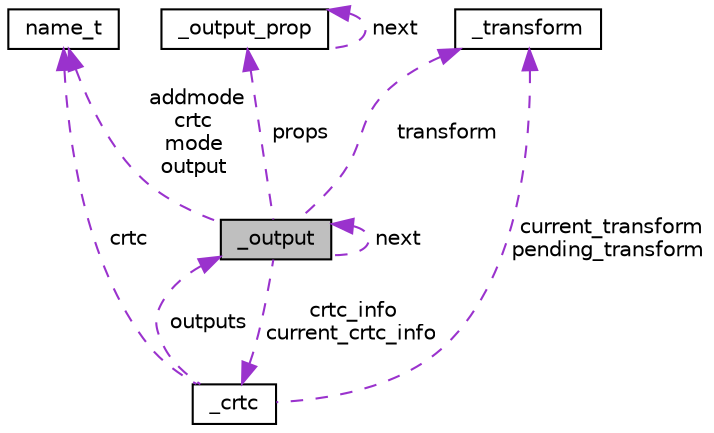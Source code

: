 digraph "_output"
{
 // LATEX_PDF_SIZE
  edge [fontname="Helvetica",fontsize="10",labelfontname="Helvetica",labelfontsize="10"];
  node [fontname="Helvetica",fontsize="10",shape=record];
  Node1 [label="_output",height=0.2,width=0.4,color="black", fillcolor="grey75", style="filled", fontcolor="black",tooltip=" "];
  Node2 -> Node1 [dir="back",color="darkorchid3",fontsize="10",style="dashed",label=" addmode\ncrtc\nmode\noutput" ,fontname="Helvetica"];
  Node2 [label="name_t",height=0.2,width=0.4,color="black", fillcolor="white", style="filled",URL="$structname__t.html",tooltip=" "];
  Node1 -> Node1 [dir="back",color="darkorchid3",fontsize="10",style="dashed",label=" next" ,fontname="Helvetica"];
  Node3 -> Node1 [dir="back",color="darkorchid3",fontsize="10",style="dashed",label=" props" ,fontname="Helvetica"];
  Node3 [label="_output_prop",height=0.2,width=0.4,color="black", fillcolor="white", style="filled",URL="$struct__output__prop.html",tooltip=" "];
  Node3 -> Node3 [dir="back",color="darkorchid3",fontsize="10",style="dashed",label=" next" ,fontname="Helvetica"];
  Node4 -> Node1 [dir="back",color="darkorchid3",fontsize="10",style="dashed",label=" crtc_info\ncurrent_crtc_info" ,fontname="Helvetica"];
  Node4 [label="_crtc",height=0.2,width=0.4,color="black", fillcolor="white", style="filled",URL="$struct__crtc.html",tooltip=" "];
  Node2 -> Node4 [dir="back",color="darkorchid3",fontsize="10",style="dashed",label=" crtc" ,fontname="Helvetica"];
  Node1 -> Node4 [dir="back",color="darkorchid3",fontsize="10",style="dashed",label=" outputs" ,fontname="Helvetica"];
  Node5 -> Node4 [dir="back",color="darkorchid3",fontsize="10",style="dashed",label=" current_transform\npending_transform" ,fontname="Helvetica"];
  Node5 [label="_transform",height=0.2,width=0.4,color="black", fillcolor="white", style="filled",URL="$struct__transform.html",tooltip=" "];
  Node5 -> Node1 [dir="back",color="darkorchid3",fontsize="10",style="dashed",label=" transform" ,fontname="Helvetica"];
}
